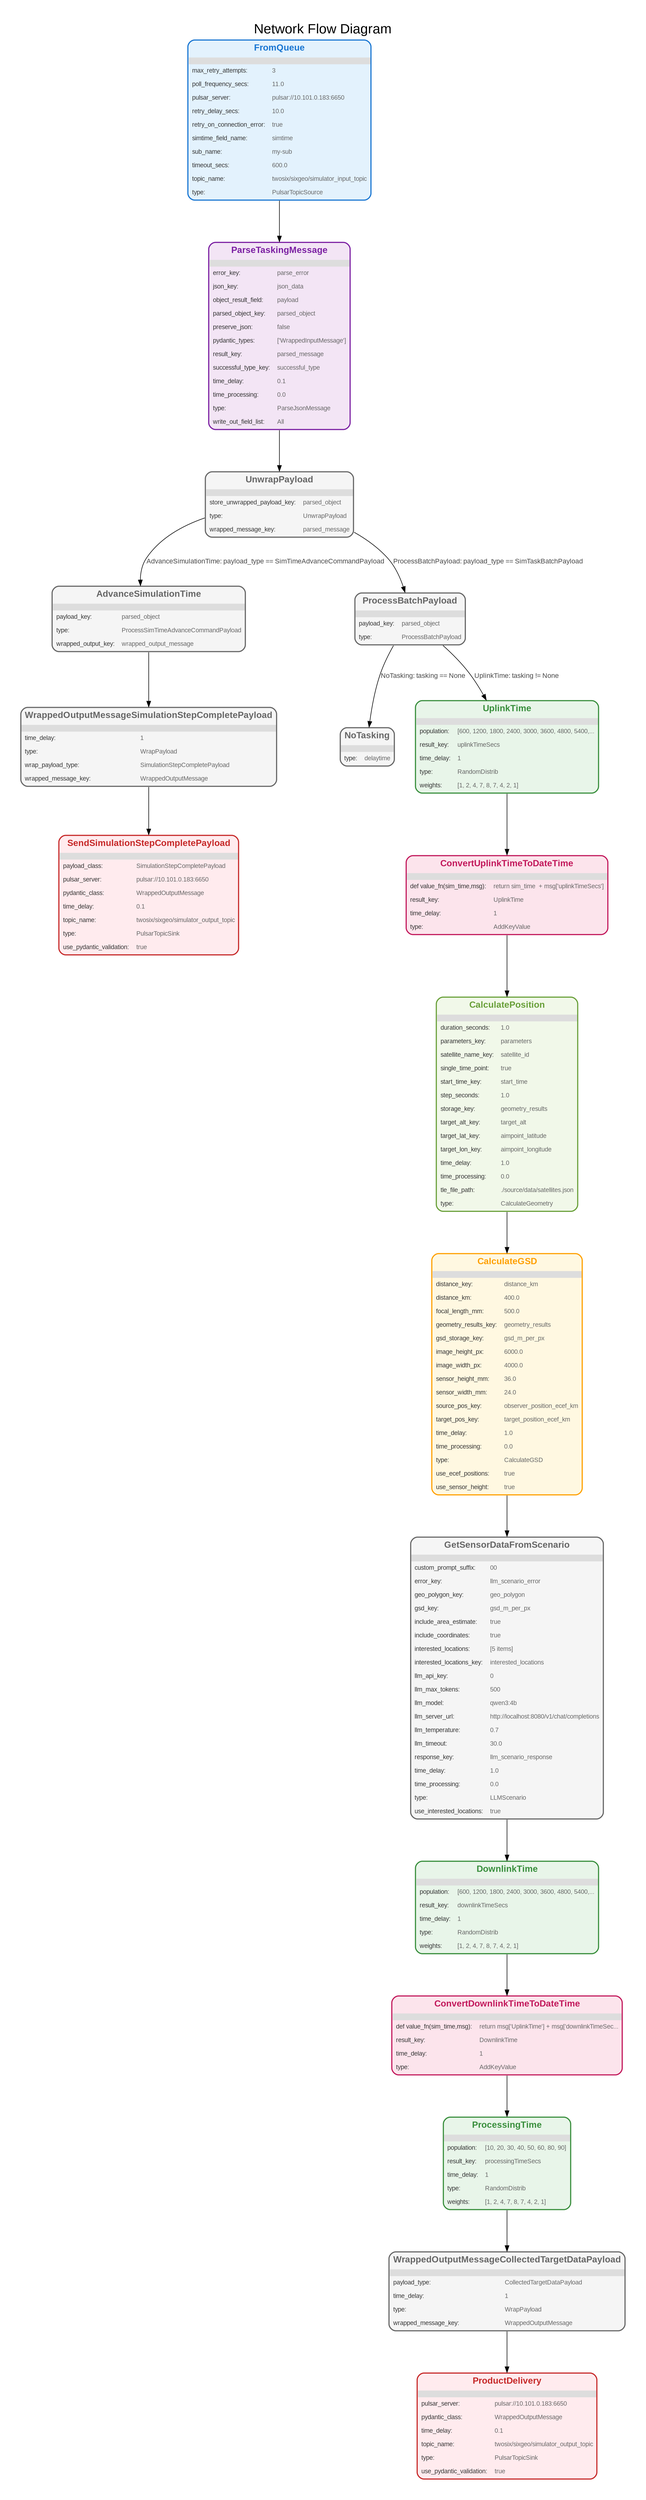 digraph NetworkFlow {
    // Graph settings
    rankdir=TB;
    node [shape=none, fontname="Arial", margin=0];
    edge [fontname="Arial", fontsize=12, fontcolor="#444444"];
    bgcolor="white";
    pad=0.5;
    nodesep=0.5;
    ranksep=1.0;

    // Title
    labelloc="t";
    label="Network Flow Diagram";
    fontsize=24;
    fontname="Arial";

    // Nodes
    "AdvanceSimulationTime" [label=<<TABLE BORDER="2" CELLBORDER="0" CELLSPACING="0" CELLPADDING="6" BGCOLOR="#f5f5f5" COLOR="#666666" STYLE="ROUNDED"><TR><TD COLSPAN="2" ALIGN="CENTER"><FONT POINT-SIZE="16" COLOR="#666666"><B>AdvanceSimulationTime</B></FONT></TD></TR><TR><TD COLSPAN="2" HEIGHT="1" BGCOLOR="#dddddd"></TD></TR><TR><TD ALIGN="LEFT" BALIGN="LEFT"><FONT POINT-SIZE="11" COLOR="#333333">payload_key:</FONT></TD><TD ALIGN="LEFT" BALIGN="LEFT"><FONT POINT-SIZE="11" COLOR="#666666">parsed_object</FONT></TD></TR><TR><TD ALIGN="LEFT" BALIGN="LEFT"><FONT POINT-SIZE="11" COLOR="#333333">type:</FONT></TD><TD ALIGN="LEFT" BALIGN="LEFT"><FONT POINT-SIZE="11" COLOR="#666666">ProcessSimTimeAdvanceCommandPayload</FONT></TD></TR><TR><TD ALIGN="LEFT" BALIGN="LEFT"><FONT POINT-SIZE="11" COLOR="#333333">wrapped_output_key:</FONT></TD><TD ALIGN="LEFT" BALIGN="LEFT"><FONT POINT-SIZE="11" COLOR="#666666">wrapped_output_message</FONT></TD></TR></TABLE>>];
    "CalculateGSD" [label=<<TABLE BORDER="2" CELLBORDER="0" CELLSPACING="0" CELLPADDING="6" BGCOLOR="#fff8e1" COLOR="#ffa000" STYLE="ROUNDED"><TR><TD COLSPAN="2" ALIGN="CENTER"><FONT POINT-SIZE="16" COLOR="#ffa000"><B>CalculateGSD</B></FONT></TD></TR><TR><TD COLSPAN="2" HEIGHT="1" BGCOLOR="#dddddd"></TD></TR><TR><TD ALIGN="LEFT" BALIGN="LEFT"><FONT POINT-SIZE="11" COLOR="#333333">distance_key:</FONT></TD><TD ALIGN="LEFT" BALIGN="LEFT"><FONT POINT-SIZE="11" COLOR="#666666">distance_km</FONT></TD></TR><TR><TD ALIGN="LEFT" BALIGN="LEFT"><FONT POINT-SIZE="11" COLOR="#333333">distance_km:</FONT></TD><TD ALIGN="LEFT" BALIGN="LEFT"><FONT POINT-SIZE="11" COLOR="#666666">400.0</FONT></TD></TR><TR><TD ALIGN="LEFT" BALIGN="LEFT"><FONT POINT-SIZE="11" COLOR="#333333">focal_length_mm:</FONT></TD><TD ALIGN="LEFT" BALIGN="LEFT"><FONT POINT-SIZE="11" COLOR="#666666">500.0</FONT></TD></TR><TR><TD ALIGN="LEFT" BALIGN="LEFT"><FONT POINT-SIZE="11" COLOR="#333333">geometry_results_key:</FONT></TD><TD ALIGN="LEFT" BALIGN="LEFT"><FONT POINT-SIZE="11" COLOR="#666666">geometry_results</FONT></TD></TR><TR><TD ALIGN="LEFT" BALIGN="LEFT"><FONT POINT-SIZE="11" COLOR="#333333">gsd_storage_key:</FONT></TD><TD ALIGN="LEFT" BALIGN="LEFT"><FONT POINT-SIZE="11" COLOR="#666666">gsd_m_per_px</FONT></TD></TR><TR><TD ALIGN="LEFT" BALIGN="LEFT"><FONT POINT-SIZE="11" COLOR="#333333">image_height_px:</FONT></TD><TD ALIGN="LEFT" BALIGN="LEFT"><FONT POINT-SIZE="11" COLOR="#666666">6000.0</FONT></TD></TR><TR><TD ALIGN="LEFT" BALIGN="LEFT"><FONT POINT-SIZE="11" COLOR="#333333">image_width_px:</FONT></TD><TD ALIGN="LEFT" BALIGN="LEFT"><FONT POINT-SIZE="11" COLOR="#666666">4000.0</FONT></TD></TR><TR><TD ALIGN="LEFT" BALIGN="LEFT"><FONT POINT-SIZE="11" COLOR="#333333">sensor_height_mm:</FONT></TD><TD ALIGN="LEFT" BALIGN="LEFT"><FONT POINT-SIZE="11" COLOR="#666666">36.0</FONT></TD></TR><TR><TD ALIGN="LEFT" BALIGN="LEFT"><FONT POINT-SIZE="11" COLOR="#333333">sensor_width_mm:</FONT></TD><TD ALIGN="LEFT" BALIGN="LEFT"><FONT POINT-SIZE="11" COLOR="#666666">24.0</FONT></TD></TR><TR><TD ALIGN="LEFT" BALIGN="LEFT"><FONT POINT-SIZE="11" COLOR="#333333">source_pos_key:</FONT></TD><TD ALIGN="LEFT" BALIGN="LEFT"><FONT POINT-SIZE="11" COLOR="#666666">observer_position_ecef_km</FONT></TD></TR><TR><TD ALIGN="LEFT" BALIGN="LEFT"><FONT POINT-SIZE="11" COLOR="#333333">target_pos_key:</FONT></TD><TD ALIGN="LEFT" BALIGN="LEFT"><FONT POINT-SIZE="11" COLOR="#666666">target_position_ecef_km</FONT></TD></TR><TR><TD ALIGN="LEFT" BALIGN="LEFT"><FONT POINT-SIZE="11" COLOR="#333333">time_delay:</FONT></TD><TD ALIGN="LEFT" BALIGN="LEFT"><FONT POINT-SIZE="11" COLOR="#666666">1.0</FONT></TD></TR><TR><TD ALIGN="LEFT" BALIGN="LEFT"><FONT POINT-SIZE="11" COLOR="#333333">time_processing:</FONT></TD><TD ALIGN="LEFT" BALIGN="LEFT"><FONT POINT-SIZE="11" COLOR="#666666">0.0</FONT></TD></TR><TR><TD ALIGN="LEFT" BALIGN="LEFT"><FONT POINT-SIZE="11" COLOR="#333333">type:</FONT></TD><TD ALIGN="LEFT" BALIGN="LEFT"><FONT POINT-SIZE="11" COLOR="#666666">CalculateGSD</FONT></TD></TR><TR><TD ALIGN="LEFT" BALIGN="LEFT"><FONT POINT-SIZE="11" COLOR="#333333">use_ecef_positions:</FONT></TD><TD ALIGN="LEFT" BALIGN="LEFT"><FONT POINT-SIZE="11" COLOR="#666666">true</FONT></TD></TR><TR><TD ALIGN="LEFT" BALIGN="LEFT"><FONT POINT-SIZE="11" COLOR="#333333">use_sensor_height:</FONT></TD><TD ALIGN="LEFT" BALIGN="LEFT"><FONT POINT-SIZE="11" COLOR="#666666">true</FONT></TD></TR></TABLE>>];
    "CalculatePosition" [label=<<TABLE BORDER="2" CELLBORDER="0" CELLSPACING="0" CELLPADDING="6" BGCOLOR="#f1f8e9" COLOR="#689f38" STYLE="ROUNDED"><TR><TD COLSPAN="2" ALIGN="CENTER"><FONT POINT-SIZE="16" COLOR="#689f38"><B>CalculatePosition</B></FONT></TD></TR><TR><TD COLSPAN="2" HEIGHT="1" BGCOLOR="#dddddd"></TD></TR><TR><TD ALIGN="LEFT" BALIGN="LEFT"><FONT POINT-SIZE="11" COLOR="#333333">duration_seconds:</FONT></TD><TD ALIGN="LEFT" BALIGN="LEFT"><FONT POINT-SIZE="11" COLOR="#666666">1.0</FONT></TD></TR><TR><TD ALIGN="LEFT" BALIGN="LEFT"><FONT POINT-SIZE="11" COLOR="#333333">parameters_key:</FONT></TD><TD ALIGN="LEFT" BALIGN="LEFT"><FONT POINT-SIZE="11" COLOR="#666666">parameters</FONT></TD></TR><TR><TD ALIGN="LEFT" BALIGN="LEFT"><FONT POINT-SIZE="11" COLOR="#333333">satellite_name_key:</FONT></TD><TD ALIGN="LEFT" BALIGN="LEFT"><FONT POINT-SIZE="11" COLOR="#666666">satellite_id</FONT></TD></TR><TR><TD ALIGN="LEFT" BALIGN="LEFT"><FONT POINT-SIZE="11" COLOR="#333333">single_time_point:</FONT></TD><TD ALIGN="LEFT" BALIGN="LEFT"><FONT POINT-SIZE="11" COLOR="#666666">true</FONT></TD></TR><TR><TD ALIGN="LEFT" BALIGN="LEFT"><FONT POINT-SIZE="11" COLOR="#333333">start_time_key:</FONT></TD><TD ALIGN="LEFT" BALIGN="LEFT"><FONT POINT-SIZE="11" COLOR="#666666">start_time</FONT></TD></TR><TR><TD ALIGN="LEFT" BALIGN="LEFT"><FONT POINT-SIZE="11" COLOR="#333333">step_seconds:</FONT></TD><TD ALIGN="LEFT" BALIGN="LEFT"><FONT POINT-SIZE="11" COLOR="#666666">1.0</FONT></TD></TR><TR><TD ALIGN="LEFT" BALIGN="LEFT"><FONT POINT-SIZE="11" COLOR="#333333">storage_key:</FONT></TD><TD ALIGN="LEFT" BALIGN="LEFT"><FONT POINT-SIZE="11" COLOR="#666666">geometry_results</FONT></TD></TR><TR><TD ALIGN="LEFT" BALIGN="LEFT"><FONT POINT-SIZE="11" COLOR="#333333">target_alt_key:</FONT></TD><TD ALIGN="LEFT" BALIGN="LEFT"><FONT POINT-SIZE="11" COLOR="#666666">target_alt</FONT></TD></TR><TR><TD ALIGN="LEFT" BALIGN="LEFT"><FONT POINT-SIZE="11" COLOR="#333333">target_lat_key:</FONT></TD><TD ALIGN="LEFT" BALIGN="LEFT"><FONT POINT-SIZE="11" COLOR="#666666">aimpoint_latitude</FONT></TD></TR><TR><TD ALIGN="LEFT" BALIGN="LEFT"><FONT POINT-SIZE="11" COLOR="#333333">target_lon_key:</FONT></TD><TD ALIGN="LEFT" BALIGN="LEFT"><FONT POINT-SIZE="11" COLOR="#666666">aimpoint_longitude</FONT></TD></TR><TR><TD ALIGN="LEFT" BALIGN="LEFT"><FONT POINT-SIZE="11" COLOR="#333333">time_delay:</FONT></TD><TD ALIGN="LEFT" BALIGN="LEFT"><FONT POINT-SIZE="11" COLOR="#666666">1.0</FONT></TD></TR><TR><TD ALIGN="LEFT" BALIGN="LEFT"><FONT POINT-SIZE="11" COLOR="#333333">time_processing:</FONT></TD><TD ALIGN="LEFT" BALIGN="LEFT"><FONT POINT-SIZE="11" COLOR="#666666">0.0</FONT></TD></TR><TR><TD ALIGN="LEFT" BALIGN="LEFT"><FONT POINT-SIZE="11" COLOR="#333333">tle_file_path:</FONT></TD><TD ALIGN="LEFT" BALIGN="LEFT"><FONT POINT-SIZE="11" COLOR="#666666">./source/data/satellites.json</FONT></TD></TR><TR><TD ALIGN="LEFT" BALIGN="LEFT"><FONT POINT-SIZE="11" COLOR="#333333">type:</FONT></TD><TD ALIGN="LEFT" BALIGN="LEFT"><FONT POINT-SIZE="11" COLOR="#666666">CalculateGeometry</FONT></TD></TR></TABLE>>];
    "ConvertDownlinkTimeToDateTime" [label=<<TABLE BORDER="2" CELLBORDER="0" CELLSPACING="0" CELLPADDING="6" BGCOLOR="#fce4ec" COLOR="#c2185b" STYLE="ROUNDED"><TR><TD COLSPAN="2" ALIGN="CENTER"><FONT POINT-SIZE="16" COLOR="#c2185b"><B>ConvertDownlinkTimeToDateTime</B></FONT></TD></TR><TR><TD COLSPAN="2" HEIGHT="1" BGCOLOR="#dddddd"></TD></TR><TR><TD ALIGN="LEFT" BALIGN="LEFT"><FONT POINT-SIZE="11" COLOR="#333333">def value_fn(sim_time,msg):</FONT></TD><TD ALIGN="LEFT" BALIGN="LEFT"><FONT POINT-SIZE="11" COLOR="#666666">return msg['UplinkTime'] + msg['downlinkTimeSec...</FONT></TD></TR><TR><TD ALIGN="LEFT" BALIGN="LEFT"><FONT POINT-SIZE="11" COLOR="#333333">result_key:</FONT></TD><TD ALIGN="LEFT" BALIGN="LEFT"><FONT POINT-SIZE="11" COLOR="#666666">DownlinkTime</FONT></TD></TR><TR><TD ALIGN="LEFT" BALIGN="LEFT"><FONT POINT-SIZE="11" COLOR="#333333">time_delay:</FONT></TD><TD ALIGN="LEFT" BALIGN="LEFT"><FONT POINT-SIZE="11" COLOR="#666666">1</FONT></TD></TR><TR><TD ALIGN="LEFT" BALIGN="LEFT"><FONT POINT-SIZE="11" COLOR="#333333">type:</FONT></TD><TD ALIGN="LEFT" BALIGN="LEFT"><FONT POINT-SIZE="11" COLOR="#666666">AddKeyValue</FONT></TD></TR></TABLE>>];
    "ConvertUplinkTimeToDateTime" [label=<<TABLE BORDER="2" CELLBORDER="0" CELLSPACING="0" CELLPADDING="6" BGCOLOR="#fce4ec" COLOR="#c2185b" STYLE="ROUNDED"><TR><TD COLSPAN="2" ALIGN="CENTER"><FONT POINT-SIZE="16" COLOR="#c2185b"><B>ConvertUplinkTimeToDateTime</B></FONT></TD></TR><TR><TD COLSPAN="2" HEIGHT="1" BGCOLOR="#dddddd"></TD></TR><TR><TD ALIGN="LEFT" BALIGN="LEFT"><FONT POINT-SIZE="11" COLOR="#333333">def value_fn(sim_time,msg):</FONT></TD><TD ALIGN="LEFT" BALIGN="LEFT"><FONT POINT-SIZE="11" COLOR="#666666">return sim_time  + msg['uplinkTimeSecs']</FONT></TD></TR><TR><TD ALIGN="LEFT" BALIGN="LEFT"><FONT POINT-SIZE="11" COLOR="#333333">result_key:</FONT></TD><TD ALIGN="LEFT" BALIGN="LEFT"><FONT POINT-SIZE="11" COLOR="#666666">UplinkTime</FONT></TD></TR><TR><TD ALIGN="LEFT" BALIGN="LEFT"><FONT POINT-SIZE="11" COLOR="#333333">time_delay:</FONT></TD><TD ALIGN="LEFT" BALIGN="LEFT"><FONT POINT-SIZE="11" COLOR="#666666">1</FONT></TD></TR><TR><TD ALIGN="LEFT" BALIGN="LEFT"><FONT POINT-SIZE="11" COLOR="#333333">type:</FONT></TD><TD ALIGN="LEFT" BALIGN="LEFT"><FONT POINT-SIZE="11" COLOR="#666666">AddKeyValue</FONT></TD></TR></TABLE>>];
    "DownlinkTime" [label=<<TABLE BORDER="2" CELLBORDER="0" CELLSPACING="0" CELLPADDING="6" BGCOLOR="#e8f5e9" COLOR="#388e3c" STYLE="ROUNDED"><TR><TD COLSPAN="2" ALIGN="CENTER"><FONT POINT-SIZE="16" COLOR="#388e3c"><B>DownlinkTime</B></FONT></TD></TR><TR><TD COLSPAN="2" HEIGHT="1" BGCOLOR="#dddddd"></TD></TR><TR><TD ALIGN="LEFT" BALIGN="LEFT"><FONT POINT-SIZE="11" COLOR="#333333">population:</FONT></TD><TD ALIGN="LEFT" BALIGN="LEFT"><FONT POINT-SIZE="11" COLOR="#666666">[600, 1200, 1800, 2400, 3000, 3600, 4800, 5400,...</FONT></TD></TR><TR><TD ALIGN="LEFT" BALIGN="LEFT"><FONT POINT-SIZE="11" COLOR="#333333">result_key:</FONT></TD><TD ALIGN="LEFT" BALIGN="LEFT"><FONT POINT-SIZE="11" COLOR="#666666">downlinkTimeSecs</FONT></TD></TR><TR><TD ALIGN="LEFT" BALIGN="LEFT"><FONT POINT-SIZE="11" COLOR="#333333">time_delay:</FONT></TD><TD ALIGN="LEFT" BALIGN="LEFT"><FONT POINT-SIZE="11" COLOR="#666666">1</FONT></TD></TR><TR><TD ALIGN="LEFT" BALIGN="LEFT"><FONT POINT-SIZE="11" COLOR="#333333">type:</FONT></TD><TD ALIGN="LEFT" BALIGN="LEFT"><FONT POINT-SIZE="11" COLOR="#666666">RandomDistrib</FONT></TD></TR><TR><TD ALIGN="LEFT" BALIGN="LEFT"><FONT POINT-SIZE="11" COLOR="#333333">weights:</FONT></TD><TD ALIGN="LEFT" BALIGN="LEFT"><FONT POINT-SIZE="11" COLOR="#666666">[1, 2, 4, 7, 8, 7, 4, 2, 1]</FONT></TD></TR></TABLE>>];
    "FromQueue" [label=<<TABLE BORDER="2" CELLBORDER="0" CELLSPACING="0" CELLPADDING="6" BGCOLOR="#e3f2fd" COLOR="#1976d2" STYLE="ROUNDED"><TR><TD COLSPAN="2" ALIGN="CENTER"><FONT POINT-SIZE="16" COLOR="#1976d2"><B>FromQueue</B></FONT></TD></TR><TR><TD COLSPAN="2" HEIGHT="1" BGCOLOR="#dddddd"></TD></TR><TR><TD ALIGN="LEFT" BALIGN="LEFT"><FONT POINT-SIZE="11" COLOR="#333333">max_retry_attempts:</FONT></TD><TD ALIGN="LEFT" BALIGN="LEFT"><FONT POINT-SIZE="11" COLOR="#666666">3</FONT></TD></TR><TR><TD ALIGN="LEFT" BALIGN="LEFT"><FONT POINT-SIZE="11" COLOR="#333333">poll_frequency_secs:</FONT></TD><TD ALIGN="LEFT" BALIGN="LEFT"><FONT POINT-SIZE="11" COLOR="#666666">11.0</FONT></TD></TR><TR><TD ALIGN="LEFT" BALIGN="LEFT"><FONT POINT-SIZE="11" COLOR="#333333">pulsar_server:</FONT></TD><TD ALIGN="LEFT" BALIGN="LEFT"><FONT POINT-SIZE="11" COLOR="#666666">pulsar://10.101.0.183:6650</FONT></TD></TR><TR><TD ALIGN="LEFT" BALIGN="LEFT"><FONT POINT-SIZE="11" COLOR="#333333">retry_delay_secs:</FONT></TD><TD ALIGN="LEFT" BALIGN="LEFT"><FONT POINT-SIZE="11" COLOR="#666666">10.0</FONT></TD></TR><TR><TD ALIGN="LEFT" BALIGN="LEFT"><FONT POINT-SIZE="11" COLOR="#333333">retry_on_connection_error:</FONT></TD><TD ALIGN="LEFT" BALIGN="LEFT"><FONT POINT-SIZE="11" COLOR="#666666">true</FONT></TD></TR><TR><TD ALIGN="LEFT" BALIGN="LEFT"><FONT POINT-SIZE="11" COLOR="#333333">simtime_field_name:</FONT></TD><TD ALIGN="LEFT" BALIGN="LEFT"><FONT POINT-SIZE="11" COLOR="#666666">simtime</FONT></TD></TR><TR><TD ALIGN="LEFT" BALIGN="LEFT"><FONT POINT-SIZE="11" COLOR="#333333">sub_name:</FONT></TD><TD ALIGN="LEFT" BALIGN="LEFT"><FONT POINT-SIZE="11" COLOR="#666666">my-sub</FONT></TD></TR><TR><TD ALIGN="LEFT" BALIGN="LEFT"><FONT POINT-SIZE="11" COLOR="#333333">timeout_secs:</FONT></TD><TD ALIGN="LEFT" BALIGN="LEFT"><FONT POINT-SIZE="11" COLOR="#666666">600.0</FONT></TD></TR><TR><TD ALIGN="LEFT" BALIGN="LEFT"><FONT POINT-SIZE="11" COLOR="#333333">topic_name:</FONT></TD><TD ALIGN="LEFT" BALIGN="LEFT"><FONT POINT-SIZE="11" COLOR="#666666">twosix/sixgeo/simulator_input_topic</FONT></TD></TR><TR><TD ALIGN="LEFT" BALIGN="LEFT"><FONT POINT-SIZE="11" COLOR="#333333">type:</FONT></TD><TD ALIGN="LEFT" BALIGN="LEFT"><FONT POINT-SIZE="11" COLOR="#666666">PulsarTopicSource</FONT></TD></TR></TABLE>>];
    "GetSensorDataFromScenario" [label=<<TABLE BORDER="2" CELLBORDER="0" CELLSPACING="0" CELLPADDING="6" BGCOLOR="#f5f5f5" COLOR="#666666" STYLE="ROUNDED"><TR><TD COLSPAN="2" ALIGN="CENTER"><FONT POINT-SIZE="16" COLOR="#666666"><B>GetSensorDataFromScenario</B></FONT></TD></TR><TR><TD COLSPAN="2" HEIGHT="1" BGCOLOR="#dddddd"></TD></TR><TR><TD ALIGN="LEFT" BALIGN="LEFT"><FONT POINT-SIZE="11" COLOR="#333333">custom_prompt_suffix:</FONT></TD><TD ALIGN="LEFT" BALIGN="LEFT"><FONT POINT-SIZE="11" COLOR="#666666">00</FONT></TD></TR><TR><TD ALIGN="LEFT" BALIGN="LEFT"><FONT POINT-SIZE="11" COLOR="#333333">error_key:</FONT></TD><TD ALIGN="LEFT" BALIGN="LEFT"><FONT POINT-SIZE="11" COLOR="#666666">llm_scenario_error</FONT></TD></TR><TR><TD ALIGN="LEFT" BALIGN="LEFT"><FONT POINT-SIZE="11" COLOR="#333333">geo_polygon_key:</FONT></TD><TD ALIGN="LEFT" BALIGN="LEFT"><FONT POINT-SIZE="11" COLOR="#666666">geo_polygon</FONT></TD></TR><TR><TD ALIGN="LEFT" BALIGN="LEFT"><FONT POINT-SIZE="11" COLOR="#333333">gsd_key:</FONT></TD><TD ALIGN="LEFT" BALIGN="LEFT"><FONT POINT-SIZE="11" COLOR="#666666">gsd_m_per_px</FONT></TD></TR><TR><TD ALIGN="LEFT" BALIGN="LEFT"><FONT POINT-SIZE="11" COLOR="#333333">include_area_estimate:</FONT></TD><TD ALIGN="LEFT" BALIGN="LEFT"><FONT POINT-SIZE="11" COLOR="#666666">true</FONT></TD></TR><TR><TD ALIGN="LEFT" BALIGN="LEFT"><FONT POINT-SIZE="11" COLOR="#333333">include_coordinates:</FONT></TD><TD ALIGN="LEFT" BALIGN="LEFT"><FONT POINT-SIZE="11" COLOR="#666666">true</FONT></TD></TR><TR><TD ALIGN="LEFT" BALIGN="LEFT"><FONT POINT-SIZE="11" COLOR="#333333">interested_locations:</FONT></TD><TD ALIGN="LEFT" BALIGN="LEFT"><FONT POINT-SIZE="11" COLOR="#666666">[5 items]</FONT></TD></TR><TR><TD ALIGN="LEFT" BALIGN="LEFT"><FONT POINT-SIZE="11" COLOR="#333333">interested_locations_key:</FONT></TD><TD ALIGN="LEFT" BALIGN="LEFT"><FONT POINT-SIZE="11" COLOR="#666666">interested_locations</FONT></TD></TR><TR><TD ALIGN="LEFT" BALIGN="LEFT"><FONT POINT-SIZE="11" COLOR="#333333">llm_api_key:</FONT></TD><TD ALIGN="LEFT" BALIGN="LEFT"><FONT POINT-SIZE="11" COLOR="#666666">0</FONT></TD></TR><TR><TD ALIGN="LEFT" BALIGN="LEFT"><FONT POINT-SIZE="11" COLOR="#333333">llm_max_tokens:</FONT></TD><TD ALIGN="LEFT" BALIGN="LEFT"><FONT POINT-SIZE="11" COLOR="#666666">500</FONT></TD></TR><TR><TD ALIGN="LEFT" BALIGN="LEFT"><FONT POINT-SIZE="11" COLOR="#333333">llm_model:</FONT></TD><TD ALIGN="LEFT" BALIGN="LEFT"><FONT POINT-SIZE="11" COLOR="#666666">qwen3:4b</FONT></TD></TR><TR><TD ALIGN="LEFT" BALIGN="LEFT"><FONT POINT-SIZE="11" COLOR="#333333">llm_server_url:</FONT></TD><TD ALIGN="LEFT" BALIGN="LEFT"><FONT POINT-SIZE="11" COLOR="#666666">http://localhost:8080/v1/chat/completions</FONT></TD></TR><TR><TD ALIGN="LEFT" BALIGN="LEFT"><FONT POINT-SIZE="11" COLOR="#333333">llm_temperature:</FONT></TD><TD ALIGN="LEFT" BALIGN="LEFT"><FONT POINT-SIZE="11" COLOR="#666666">0.7</FONT></TD></TR><TR><TD ALIGN="LEFT" BALIGN="LEFT"><FONT POINT-SIZE="11" COLOR="#333333">llm_timeout:</FONT></TD><TD ALIGN="LEFT" BALIGN="LEFT"><FONT POINT-SIZE="11" COLOR="#666666">30.0</FONT></TD></TR><TR><TD ALIGN="LEFT" BALIGN="LEFT"><FONT POINT-SIZE="11" COLOR="#333333">response_key:</FONT></TD><TD ALIGN="LEFT" BALIGN="LEFT"><FONT POINT-SIZE="11" COLOR="#666666">llm_scenario_response</FONT></TD></TR><TR><TD ALIGN="LEFT" BALIGN="LEFT"><FONT POINT-SIZE="11" COLOR="#333333">time_delay:</FONT></TD><TD ALIGN="LEFT" BALIGN="LEFT"><FONT POINT-SIZE="11" COLOR="#666666">1.0</FONT></TD></TR><TR><TD ALIGN="LEFT" BALIGN="LEFT"><FONT POINT-SIZE="11" COLOR="#333333">time_processing:</FONT></TD><TD ALIGN="LEFT" BALIGN="LEFT"><FONT POINT-SIZE="11" COLOR="#666666">0.0</FONT></TD></TR><TR><TD ALIGN="LEFT" BALIGN="LEFT"><FONT POINT-SIZE="11" COLOR="#333333">type:</FONT></TD><TD ALIGN="LEFT" BALIGN="LEFT"><FONT POINT-SIZE="11" COLOR="#666666">LLMScenario</FONT></TD></TR><TR><TD ALIGN="LEFT" BALIGN="LEFT"><FONT POINT-SIZE="11" COLOR="#333333">use_interested_locations:</FONT></TD><TD ALIGN="LEFT" BALIGN="LEFT"><FONT POINT-SIZE="11" COLOR="#666666">true</FONT></TD></TR></TABLE>>];
    "NoTasking" [label=<<TABLE BORDER="2" CELLBORDER="0" CELLSPACING="0" CELLPADDING="6" BGCOLOR="#f5f5f5" COLOR="#666666" STYLE="ROUNDED"><TR><TD COLSPAN="2" ALIGN="CENTER"><FONT POINT-SIZE="16" COLOR="#666666"><B>NoTasking</B></FONT></TD></TR><TR><TD COLSPAN="2" HEIGHT="1" BGCOLOR="#dddddd"></TD></TR><TR><TD ALIGN="LEFT" BALIGN="LEFT"><FONT POINT-SIZE="11" COLOR="#333333">type:</FONT></TD><TD ALIGN="LEFT" BALIGN="LEFT"><FONT POINT-SIZE="11" COLOR="#666666">delaytime</FONT></TD></TR></TABLE>>];
    "ParseTaskingMessage" [label=<<TABLE BORDER="2" CELLBORDER="0" CELLSPACING="0" CELLPADDING="6" BGCOLOR="#f3e5f5" COLOR="#7b1fa2" STYLE="ROUNDED"><TR><TD COLSPAN="2" ALIGN="CENTER"><FONT POINT-SIZE="16" COLOR="#7b1fa2"><B>ParseTaskingMessage</B></FONT></TD></TR><TR><TD COLSPAN="2" HEIGHT="1" BGCOLOR="#dddddd"></TD></TR><TR><TD ALIGN="LEFT" BALIGN="LEFT"><FONT POINT-SIZE="11" COLOR="#333333">error_key:</FONT></TD><TD ALIGN="LEFT" BALIGN="LEFT"><FONT POINT-SIZE="11" COLOR="#666666">parse_error</FONT></TD></TR><TR><TD ALIGN="LEFT" BALIGN="LEFT"><FONT POINT-SIZE="11" COLOR="#333333">json_key:</FONT></TD><TD ALIGN="LEFT" BALIGN="LEFT"><FONT POINT-SIZE="11" COLOR="#666666">json_data</FONT></TD></TR><TR><TD ALIGN="LEFT" BALIGN="LEFT"><FONT POINT-SIZE="11" COLOR="#333333">object_result_field:</FONT></TD><TD ALIGN="LEFT" BALIGN="LEFT"><FONT POINT-SIZE="11" COLOR="#666666">payload</FONT></TD></TR><TR><TD ALIGN="LEFT" BALIGN="LEFT"><FONT POINT-SIZE="11" COLOR="#333333">parsed_object_key:</FONT></TD><TD ALIGN="LEFT" BALIGN="LEFT"><FONT POINT-SIZE="11" COLOR="#666666">parsed_object</FONT></TD></TR><TR><TD ALIGN="LEFT" BALIGN="LEFT"><FONT POINT-SIZE="11" COLOR="#333333">preserve_json:</FONT></TD><TD ALIGN="LEFT" BALIGN="LEFT"><FONT POINT-SIZE="11" COLOR="#666666">false</FONT></TD></TR><TR><TD ALIGN="LEFT" BALIGN="LEFT"><FONT POINT-SIZE="11" COLOR="#333333">pydantic_types:</FONT></TD><TD ALIGN="LEFT" BALIGN="LEFT"><FONT POINT-SIZE="11" COLOR="#666666">['WrappedInputMessage']</FONT></TD></TR><TR><TD ALIGN="LEFT" BALIGN="LEFT"><FONT POINT-SIZE="11" COLOR="#333333">result_key:</FONT></TD><TD ALIGN="LEFT" BALIGN="LEFT"><FONT POINT-SIZE="11" COLOR="#666666">parsed_message</FONT></TD></TR><TR><TD ALIGN="LEFT" BALIGN="LEFT"><FONT POINT-SIZE="11" COLOR="#333333">successful_type_key:</FONT></TD><TD ALIGN="LEFT" BALIGN="LEFT"><FONT POINT-SIZE="11" COLOR="#666666">successful_type</FONT></TD></TR><TR><TD ALIGN="LEFT" BALIGN="LEFT"><FONT POINT-SIZE="11" COLOR="#333333">time_delay:</FONT></TD><TD ALIGN="LEFT" BALIGN="LEFT"><FONT POINT-SIZE="11" COLOR="#666666">0.1</FONT></TD></TR><TR><TD ALIGN="LEFT" BALIGN="LEFT"><FONT POINT-SIZE="11" COLOR="#333333">time_processing:</FONT></TD><TD ALIGN="LEFT" BALIGN="LEFT"><FONT POINT-SIZE="11" COLOR="#666666">0.0</FONT></TD></TR><TR><TD ALIGN="LEFT" BALIGN="LEFT"><FONT POINT-SIZE="11" COLOR="#333333">type:</FONT></TD><TD ALIGN="LEFT" BALIGN="LEFT"><FONT POINT-SIZE="11" COLOR="#666666">ParseJsonMessage</FONT></TD></TR><TR><TD ALIGN="LEFT" BALIGN="LEFT"><FONT POINT-SIZE="11" COLOR="#333333">write_out_field_list:</FONT></TD><TD ALIGN="LEFT" BALIGN="LEFT"><FONT POINT-SIZE="11" COLOR="#666666">All</FONT></TD></TR></TABLE>>];
    "ProcessBatchPayload" [label=<<TABLE BORDER="2" CELLBORDER="0" CELLSPACING="0" CELLPADDING="6" BGCOLOR="#f5f5f5" COLOR="#666666" STYLE="ROUNDED"><TR><TD COLSPAN="2" ALIGN="CENTER"><FONT POINT-SIZE="16" COLOR="#666666"><B>ProcessBatchPayload</B></FONT></TD></TR><TR><TD COLSPAN="2" HEIGHT="1" BGCOLOR="#dddddd"></TD></TR><TR><TD ALIGN="LEFT" BALIGN="LEFT"><FONT POINT-SIZE="11" COLOR="#333333">payload_key:</FONT></TD><TD ALIGN="LEFT" BALIGN="LEFT"><FONT POINT-SIZE="11" COLOR="#666666">parsed_object</FONT></TD></TR><TR><TD ALIGN="LEFT" BALIGN="LEFT"><FONT POINT-SIZE="11" COLOR="#333333">type:</FONT></TD><TD ALIGN="LEFT" BALIGN="LEFT"><FONT POINT-SIZE="11" COLOR="#666666">ProcessBatchPayload</FONT></TD></TR></TABLE>>];
    "ProcessingTime" [label=<<TABLE BORDER="2" CELLBORDER="0" CELLSPACING="0" CELLPADDING="6" BGCOLOR="#e8f5e9" COLOR="#388e3c" STYLE="ROUNDED"><TR><TD COLSPAN="2" ALIGN="CENTER"><FONT POINT-SIZE="16" COLOR="#388e3c"><B>ProcessingTime</B></FONT></TD></TR><TR><TD COLSPAN="2" HEIGHT="1" BGCOLOR="#dddddd"></TD></TR><TR><TD ALIGN="LEFT" BALIGN="LEFT"><FONT POINT-SIZE="11" COLOR="#333333">population:</FONT></TD><TD ALIGN="LEFT" BALIGN="LEFT"><FONT POINT-SIZE="11" COLOR="#666666">[10, 20, 30, 40, 50, 60, 80, 90]</FONT></TD></TR><TR><TD ALIGN="LEFT" BALIGN="LEFT"><FONT POINT-SIZE="11" COLOR="#333333">result_key:</FONT></TD><TD ALIGN="LEFT" BALIGN="LEFT"><FONT POINT-SIZE="11" COLOR="#666666">processingTimeSecs</FONT></TD></TR><TR><TD ALIGN="LEFT" BALIGN="LEFT"><FONT POINT-SIZE="11" COLOR="#333333">time_delay:</FONT></TD><TD ALIGN="LEFT" BALIGN="LEFT"><FONT POINT-SIZE="11" COLOR="#666666">1</FONT></TD></TR><TR><TD ALIGN="LEFT" BALIGN="LEFT"><FONT POINT-SIZE="11" COLOR="#333333">type:</FONT></TD><TD ALIGN="LEFT" BALIGN="LEFT"><FONT POINT-SIZE="11" COLOR="#666666">RandomDistrib</FONT></TD></TR><TR><TD ALIGN="LEFT" BALIGN="LEFT"><FONT POINT-SIZE="11" COLOR="#333333">weights:</FONT></TD><TD ALIGN="LEFT" BALIGN="LEFT"><FONT POINT-SIZE="11" COLOR="#666666">[1, 2, 4, 7, 8, 7, 4, 2, 1]</FONT></TD></TR></TABLE>>];
    "ProductDelivery" [label=<<TABLE BORDER="2" CELLBORDER="0" CELLSPACING="0" CELLPADDING="6" BGCOLOR="#ffebee" COLOR="#c62828" STYLE="ROUNDED"><TR><TD COLSPAN="2" ALIGN="CENTER"><FONT POINT-SIZE="16" COLOR="#c62828"><B>ProductDelivery</B></FONT></TD></TR><TR><TD COLSPAN="2" HEIGHT="1" BGCOLOR="#dddddd"></TD></TR><TR><TD ALIGN="LEFT" BALIGN="LEFT"><FONT POINT-SIZE="11" COLOR="#333333">pulsar_server:</FONT></TD><TD ALIGN="LEFT" BALIGN="LEFT"><FONT POINT-SIZE="11" COLOR="#666666">pulsar://10.101.0.183:6650</FONT></TD></TR><TR><TD ALIGN="LEFT" BALIGN="LEFT"><FONT POINT-SIZE="11" COLOR="#333333">pydantic_class:</FONT></TD><TD ALIGN="LEFT" BALIGN="LEFT"><FONT POINT-SIZE="11" COLOR="#666666">WrappedOutputMessage</FONT></TD></TR><TR><TD ALIGN="LEFT" BALIGN="LEFT"><FONT POINT-SIZE="11" COLOR="#333333">time_delay:</FONT></TD><TD ALIGN="LEFT" BALIGN="LEFT"><FONT POINT-SIZE="11" COLOR="#666666">0.1</FONT></TD></TR><TR><TD ALIGN="LEFT" BALIGN="LEFT"><FONT POINT-SIZE="11" COLOR="#333333">topic_name:</FONT></TD><TD ALIGN="LEFT" BALIGN="LEFT"><FONT POINT-SIZE="11" COLOR="#666666">twosix/sixgeo/simulator_output_topic</FONT></TD></TR><TR><TD ALIGN="LEFT" BALIGN="LEFT"><FONT POINT-SIZE="11" COLOR="#333333">type:</FONT></TD><TD ALIGN="LEFT" BALIGN="LEFT"><FONT POINT-SIZE="11" COLOR="#666666">PulsarTopicSink</FONT></TD></TR><TR><TD ALIGN="LEFT" BALIGN="LEFT"><FONT POINT-SIZE="11" COLOR="#333333">use_pydantic_validation:</FONT></TD><TD ALIGN="LEFT" BALIGN="LEFT"><FONT POINT-SIZE="11" COLOR="#666666">true</FONT></TD></TR></TABLE>>];
    "SendSimulationStepCompletePayload" [label=<<TABLE BORDER="2" CELLBORDER="0" CELLSPACING="0" CELLPADDING="6" BGCOLOR="#ffebee" COLOR="#c62828" STYLE="ROUNDED"><TR><TD COLSPAN="2" ALIGN="CENTER"><FONT POINT-SIZE="16" COLOR="#c62828"><B>SendSimulationStepCompletePayload</B></FONT></TD></TR><TR><TD COLSPAN="2" HEIGHT="1" BGCOLOR="#dddddd"></TD></TR><TR><TD ALIGN="LEFT" BALIGN="LEFT"><FONT POINT-SIZE="11" COLOR="#333333">payload_class:</FONT></TD><TD ALIGN="LEFT" BALIGN="LEFT"><FONT POINT-SIZE="11" COLOR="#666666">SimulationStepCompletePayload</FONT></TD></TR><TR><TD ALIGN="LEFT" BALIGN="LEFT"><FONT POINT-SIZE="11" COLOR="#333333">pulsar_server:</FONT></TD><TD ALIGN="LEFT" BALIGN="LEFT"><FONT POINT-SIZE="11" COLOR="#666666">pulsar://10.101.0.183:6650</FONT></TD></TR><TR><TD ALIGN="LEFT" BALIGN="LEFT"><FONT POINT-SIZE="11" COLOR="#333333">pydantic_class:</FONT></TD><TD ALIGN="LEFT" BALIGN="LEFT"><FONT POINT-SIZE="11" COLOR="#666666">WrappedOutputMessage</FONT></TD></TR><TR><TD ALIGN="LEFT" BALIGN="LEFT"><FONT POINT-SIZE="11" COLOR="#333333">time_delay:</FONT></TD><TD ALIGN="LEFT" BALIGN="LEFT"><FONT POINT-SIZE="11" COLOR="#666666">0.1</FONT></TD></TR><TR><TD ALIGN="LEFT" BALIGN="LEFT"><FONT POINT-SIZE="11" COLOR="#333333">topic_name:</FONT></TD><TD ALIGN="LEFT" BALIGN="LEFT"><FONT POINT-SIZE="11" COLOR="#666666">twosix/sixgeo/simulator_output_topic</FONT></TD></TR><TR><TD ALIGN="LEFT" BALIGN="LEFT"><FONT POINT-SIZE="11" COLOR="#333333">type:</FONT></TD><TD ALIGN="LEFT" BALIGN="LEFT"><FONT POINT-SIZE="11" COLOR="#666666">PulsarTopicSink</FONT></TD></TR><TR><TD ALIGN="LEFT" BALIGN="LEFT"><FONT POINT-SIZE="11" COLOR="#333333">use_pydantic_validation:</FONT></TD><TD ALIGN="LEFT" BALIGN="LEFT"><FONT POINT-SIZE="11" COLOR="#666666">true</FONT></TD></TR></TABLE>>];
    "UnwrapPayload" [label=<<TABLE BORDER="2" CELLBORDER="0" CELLSPACING="0" CELLPADDING="6" BGCOLOR="#f5f5f5" COLOR="#666666" STYLE="ROUNDED"><TR><TD COLSPAN="2" ALIGN="CENTER"><FONT POINT-SIZE="16" COLOR="#666666"><B>UnwrapPayload</B></FONT></TD></TR><TR><TD COLSPAN="2" HEIGHT="1" BGCOLOR="#dddddd"></TD></TR><TR><TD ALIGN="LEFT" BALIGN="LEFT"><FONT POINT-SIZE="11" COLOR="#333333">store_unwrapped_payload_key:</FONT></TD><TD ALIGN="LEFT" BALIGN="LEFT"><FONT POINT-SIZE="11" COLOR="#666666">parsed_object</FONT></TD></TR><TR><TD ALIGN="LEFT" BALIGN="LEFT"><FONT POINT-SIZE="11" COLOR="#333333">type:</FONT></TD><TD ALIGN="LEFT" BALIGN="LEFT"><FONT POINT-SIZE="11" COLOR="#666666">UnwrapPayload</FONT></TD></TR><TR><TD ALIGN="LEFT" BALIGN="LEFT"><FONT POINT-SIZE="11" COLOR="#333333">wrapped_message_key:</FONT></TD><TD ALIGN="LEFT" BALIGN="LEFT"><FONT POINT-SIZE="11" COLOR="#666666">parsed_message</FONT></TD></TR></TABLE>>];
    "UplinkTime" [label=<<TABLE BORDER="2" CELLBORDER="0" CELLSPACING="0" CELLPADDING="6" BGCOLOR="#e8f5e9" COLOR="#388e3c" STYLE="ROUNDED"><TR><TD COLSPAN="2" ALIGN="CENTER"><FONT POINT-SIZE="16" COLOR="#388e3c"><B>UplinkTime</B></FONT></TD></TR><TR><TD COLSPAN="2" HEIGHT="1" BGCOLOR="#dddddd"></TD></TR><TR><TD ALIGN="LEFT" BALIGN="LEFT"><FONT POINT-SIZE="11" COLOR="#333333">population:</FONT></TD><TD ALIGN="LEFT" BALIGN="LEFT"><FONT POINT-SIZE="11" COLOR="#666666">[600, 1200, 1800, 2400, 3000, 3600, 4800, 5400,...</FONT></TD></TR><TR><TD ALIGN="LEFT" BALIGN="LEFT"><FONT POINT-SIZE="11" COLOR="#333333">result_key:</FONT></TD><TD ALIGN="LEFT" BALIGN="LEFT"><FONT POINT-SIZE="11" COLOR="#666666">uplinkTimeSecs</FONT></TD></TR><TR><TD ALIGN="LEFT" BALIGN="LEFT"><FONT POINT-SIZE="11" COLOR="#333333">time_delay:</FONT></TD><TD ALIGN="LEFT" BALIGN="LEFT"><FONT POINT-SIZE="11" COLOR="#666666">1</FONT></TD></TR><TR><TD ALIGN="LEFT" BALIGN="LEFT"><FONT POINT-SIZE="11" COLOR="#333333">type:</FONT></TD><TD ALIGN="LEFT" BALIGN="LEFT"><FONT POINT-SIZE="11" COLOR="#666666">RandomDistrib</FONT></TD></TR><TR><TD ALIGN="LEFT" BALIGN="LEFT"><FONT POINT-SIZE="11" COLOR="#333333">weights:</FONT></TD><TD ALIGN="LEFT" BALIGN="LEFT"><FONT POINT-SIZE="11" COLOR="#666666">[1, 2, 4, 7, 8, 7, 4, 2, 1]</FONT></TD></TR></TABLE>>];
    "WrappedOutputMessageCollectedTargetDataPayload" [label=<<TABLE BORDER="2" CELLBORDER="0" CELLSPACING="0" CELLPADDING="6" BGCOLOR="#f5f5f5" COLOR="#666666" STYLE="ROUNDED"><TR><TD COLSPAN="2" ALIGN="CENTER"><FONT POINT-SIZE="16" COLOR="#666666"><B>WrappedOutputMessageCollectedTargetDataPayload</B></FONT></TD></TR><TR><TD COLSPAN="2" HEIGHT="1" BGCOLOR="#dddddd"></TD></TR><TR><TD ALIGN="LEFT" BALIGN="LEFT"><FONT POINT-SIZE="11" COLOR="#333333">payload_type:</FONT></TD><TD ALIGN="LEFT" BALIGN="LEFT"><FONT POINT-SIZE="11" COLOR="#666666">CollectedTargetDataPayload</FONT></TD></TR><TR><TD ALIGN="LEFT" BALIGN="LEFT"><FONT POINT-SIZE="11" COLOR="#333333">time_delay:</FONT></TD><TD ALIGN="LEFT" BALIGN="LEFT"><FONT POINT-SIZE="11" COLOR="#666666">1</FONT></TD></TR><TR><TD ALIGN="LEFT" BALIGN="LEFT"><FONT POINT-SIZE="11" COLOR="#333333">type:</FONT></TD><TD ALIGN="LEFT" BALIGN="LEFT"><FONT POINT-SIZE="11" COLOR="#666666">WrapPayload</FONT></TD></TR><TR><TD ALIGN="LEFT" BALIGN="LEFT"><FONT POINT-SIZE="11" COLOR="#333333">wrapped_message_key:</FONT></TD><TD ALIGN="LEFT" BALIGN="LEFT"><FONT POINT-SIZE="11" COLOR="#666666">WrappedOutputMessage</FONT></TD></TR></TABLE>>];
    "WrappedOutputMessageSimulationStepCompletePayload" [label=<<TABLE BORDER="2" CELLBORDER="0" CELLSPACING="0" CELLPADDING="6" BGCOLOR="#f5f5f5" COLOR="#666666" STYLE="ROUNDED"><TR><TD COLSPAN="2" ALIGN="CENTER"><FONT POINT-SIZE="16" COLOR="#666666"><B>WrappedOutputMessageSimulationStepCompletePayload</B></FONT></TD></TR><TR><TD COLSPAN="2" HEIGHT="1" BGCOLOR="#dddddd"></TD></TR><TR><TD ALIGN="LEFT" BALIGN="LEFT"><FONT POINT-SIZE="11" COLOR="#333333">time_delay:</FONT></TD><TD ALIGN="LEFT" BALIGN="LEFT"><FONT POINT-SIZE="11" COLOR="#666666">1</FONT></TD></TR><TR><TD ALIGN="LEFT" BALIGN="LEFT"><FONT POINT-SIZE="11" COLOR="#333333">type:</FONT></TD><TD ALIGN="LEFT" BALIGN="LEFT"><FONT POINT-SIZE="11" COLOR="#666666">WrapPayload</FONT></TD></TR><TR><TD ALIGN="LEFT" BALIGN="LEFT"><FONT POINT-SIZE="11" COLOR="#333333">wrap_payload_type:</FONT></TD><TD ALIGN="LEFT" BALIGN="LEFT"><FONT POINT-SIZE="11" COLOR="#666666">SimulationStepCompletePayload</FONT></TD></TR><TR><TD ALIGN="LEFT" BALIGN="LEFT"><FONT POINT-SIZE="11" COLOR="#333333">wrapped_message_key:</FONT></TD><TD ALIGN="LEFT" BALIGN="LEFT"><FONT POINT-SIZE="11" COLOR="#666666">WrappedOutputMessage</FONT></TD></TR></TABLE>>];

    // Connections
    "FromQueue" -> "ParseTaskingMessage";
    "ParseTaskingMessage" -> "UnwrapPayload";
    "UnwrapPayload" -> "AdvanceSimulationTime" [label="AdvanceSimulationTime: payload_type == SimTimeAdvanceCommandPayload", labeldistance=2];
    "UnwrapPayload" -> "ProcessBatchPayload" [label="ProcessBatchPayload: payload_type == SimTaskBatchPayload", labeldistance=2];
    "ProcessBatchPayload" -> "UplinkTime" [label="UplinkTime: tasking != None", labeldistance=2];
    "ProcessBatchPayload" -> "NoTasking" [label="NoTasking: tasking == None", labeldistance=2];
    "AdvanceSimulationTime" -> "WrappedOutputMessageSimulationStepCompletePayload";
    "WrappedOutputMessageSimulationStepCompletePayload" -> "SendSimulationStepCompletePayload";
    "UplinkTime" -> "ConvertUplinkTimeToDateTime";
    "ConvertUplinkTimeToDateTime" -> "CalculatePosition";
    "CalculatePosition" -> "CalculateGSD";
    "CalculateGSD" -> "GetSensorDataFromScenario";
    "GetSensorDataFromScenario" -> "DownlinkTime";
    "DownlinkTime" -> "ConvertDownlinkTimeToDateTime";
    "ConvertDownlinkTimeToDateTime" -> "ProcessingTime";
    "ProcessingTime" -> "WrappedOutputMessageCollectedTargetDataPayload";
    "WrappedOutputMessageCollectedTargetDataPayload" -> "ProductDelivery";
}
